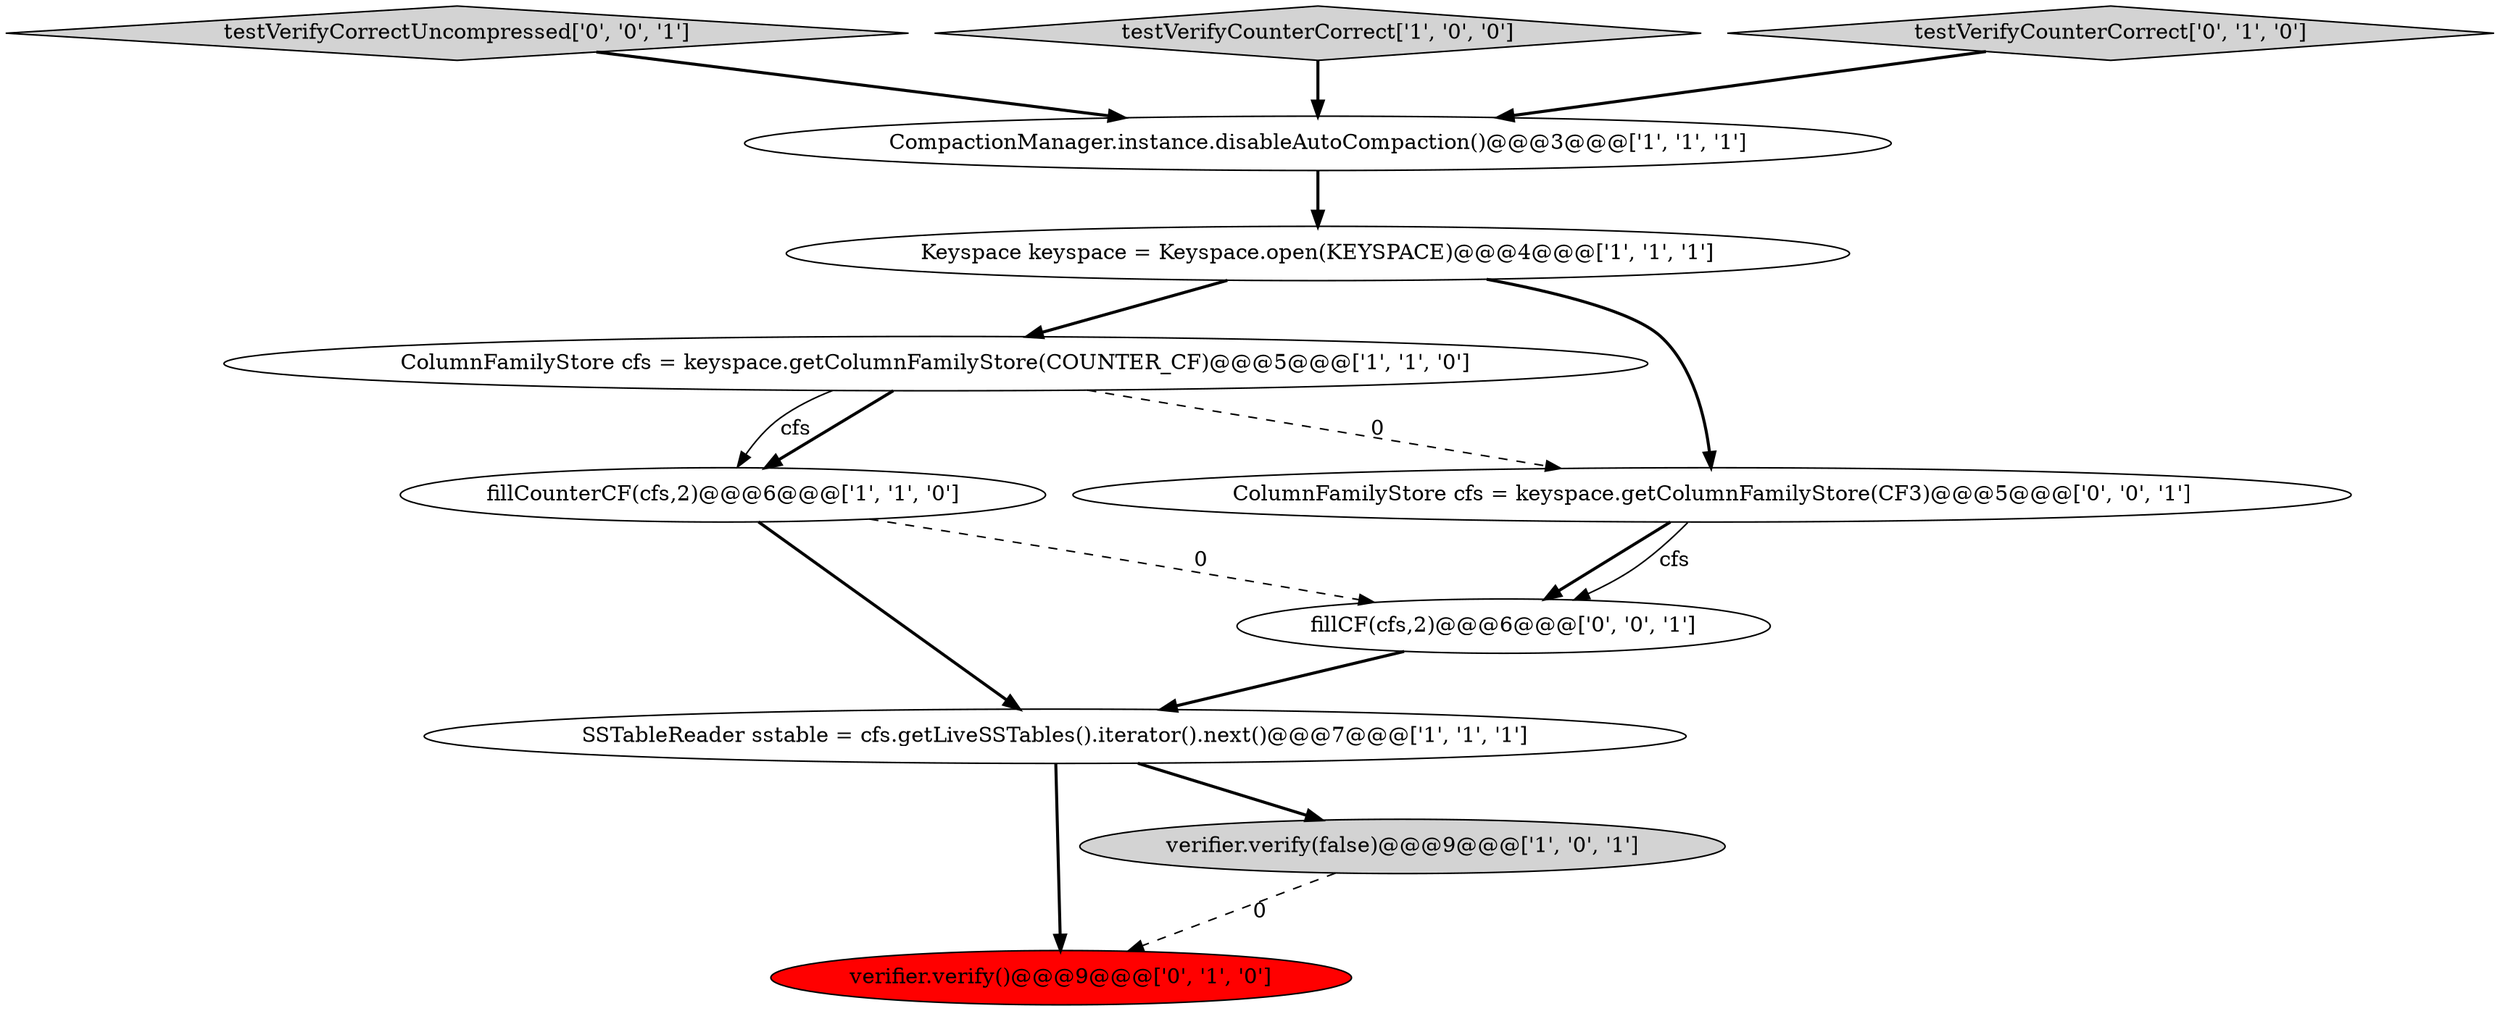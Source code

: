 digraph {
7 [style = filled, label = "verifier.verify()@@@9@@@['0', '1', '0']", fillcolor = red, shape = ellipse image = "AAA1AAABBB2BBB"];
1 [style = filled, label = "Keyspace keyspace = Keyspace.open(KEYSPACE)@@@4@@@['1', '1', '1']", fillcolor = white, shape = ellipse image = "AAA0AAABBB1BBB"];
11 [style = filled, label = "testVerifyCorrectUncompressed['0', '0', '1']", fillcolor = lightgray, shape = diamond image = "AAA0AAABBB3BBB"];
2 [style = filled, label = "ColumnFamilyStore cfs = keyspace.getColumnFamilyStore(COUNTER_CF)@@@5@@@['1', '1', '0']", fillcolor = white, shape = ellipse image = "AAA0AAABBB1BBB"];
4 [style = filled, label = "fillCounterCF(cfs,2)@@@6@@@['1', '1', '0']", fillcolor = white, shape = ellipse image = "AAA0AAABBB1BBB"];
10 [style = filled, label = "fillCF(cfs,2)@@@6@@@['0', '0', '1']", fillcolor = white, shape = ellipse image = "AAA0AAABBB3BBB"];
6 [style = filled, label = "testVerifyCounterCorrect['1', '0', '0']", fillcolor = lightgray, shape = diamond image = "AAA0AAABBB1BBB"];
8 [style = filled, label = "testVerifyCounterCorrect['0', '1', '0']", fillcolor = lightgray, shape = diamond image = "AAA0AAABBB2BBB"];
3 [style = filled, label = "SSTableReader sstable = cfs.getLiveSSTables().iterator().next()@@@7@@@['1', '1', '1']", fillcolor = white, shape = ellipse image = "AAA0AAABBB1BBB"];
0 [style = filled, label = "verifier.verify(false)@@@9@@@['1', '0', '1']", fillcolor = lightgray, shape = ellipse image = "AAA0AAABBB1BBB"];
9 [style = filled, label = "ColumnFamilyStore cfs = keyspace.getColumnFamilyStore(CF3)@@@5@@@['0', '0', '1']", fillcolor = white, shape = ellipse image = "AAA0AAABBB3BBB"];
5 [style = filled, label = "CompactionManager.instance.disableAutoCompaction()@@@3@@@['1', '1', '1']", fillcolor = white, shape = ellipse image = "AAA0AAABBB1BBB"];
4->3 [style = bold, label=""];
5->1 [style = bold, label=""];
6->5 [style = bold, label=""];
1->2 [style = bold, label=""];
1->9 [style = bold, label=""];
10->3 [style = bold, label=""];
11->5 [style = bold, label=""];
9->10 [style = bold, label=""];
8->5 [style = bold, label=""];
9->10 [style = solid, label="cfs"];
3->7 [style = bold, label=""];
0->7 [style = dashed, label="0"];
2->9 [style = dashed, label="0"];
2->4 [style = bold, label=""];
4->10 [style = dashed, label="0"];
3->0 [style = bold, label=""];
2->4 [style = solid, label="cfs"];
}

